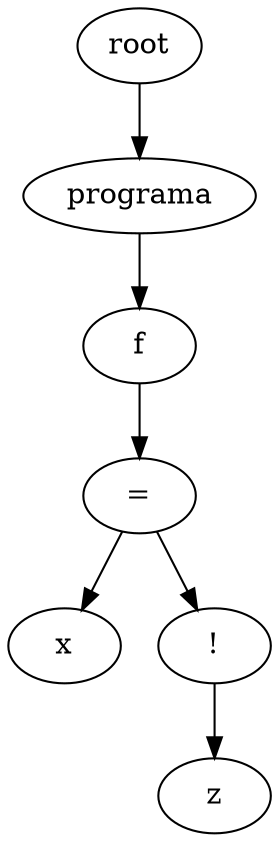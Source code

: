 digraph G {
node_0x83ab890 [label="x"]
node_0x83ab8d0 [label="z"]
node_0x83ab8e8 [label="!"]
node_0x83ab8e8 -> node_0x83ab8d0
node_0x83ab900 [label="="]
node_0x83ab900 -> node_0x83ab890
node_0x83ab900 -> node_0x83ab8e8
node_0x83ab930 [label="f"]
node_0x83ab930 -> node_0x83ab900
node_0x83ab948 [label="programa"]
node_0x83ab948 -> node_0x83ab930
root -> node_0x83ab948
  root [label="root"]
}
